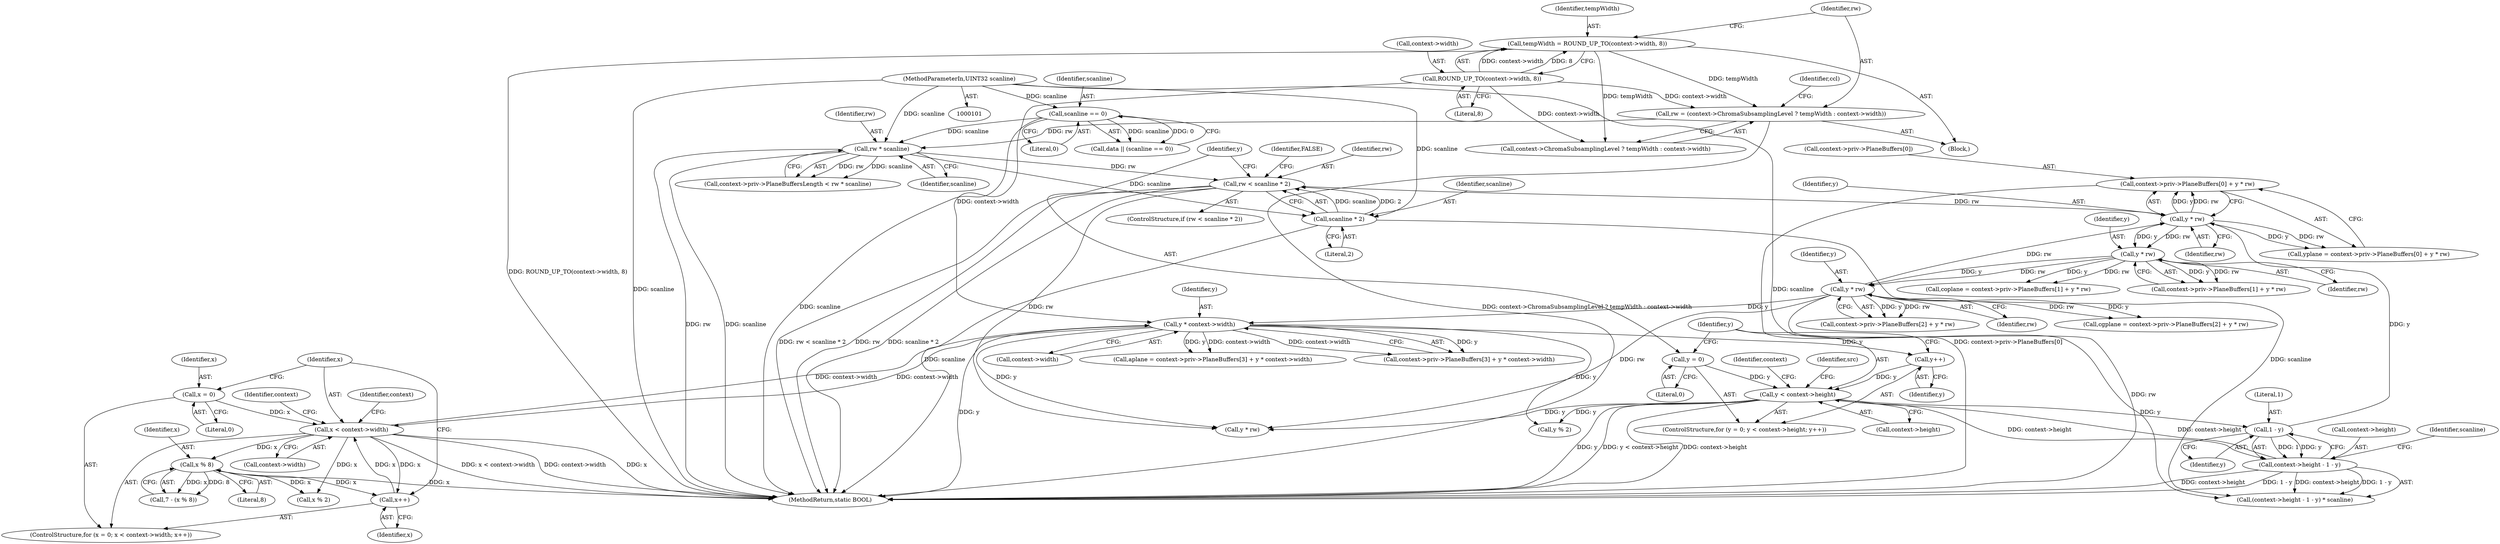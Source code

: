 digraph "0_FreeRDP_d1112c279bd1a327e8e4d0b5f371458bf2579659_5@pointer" {
"1000212" [label="(Call,context->priv->PlaneBuffers[0] + y * rw)"];
"1000220" [label="(Call,y * rw)"];
"1000206" [label="(Call,1 - y)"];
"1000189" [label="(Call,y < context->height)"];
"1000186" [label="(Call,y = 0)"];
"1000194" [label="(Call,y++)"];
"1000259" [label="(Call,y * context->width)"];
"1000246" [label="(Call,y * rw)"];
"1000233" [label="(Call,y * rw)"];
"1000268" [label="(Call,x < context->width)"];
"1000273" [label="(Call,x++)"];
"1000539" [label="(Call,x % 8)"];
"1000265" [label="(Call,x = 0)"];
"1000145" [label="(Call,ROUND_UP_TO(context->width, 8))"];
"1000202" [label="(Call,context->height - 1 - y)"];
"1000178" [label="(Call,rw < scanline * 2)"];
"1000172" [label="(Call,rw * scanline)"];
"1000150" [label="(Call,rw = (context->ChromaSubsamplingLevel ? tempWidth : context->width))"];
"1000143" [label="(Call,tempWidth = ROUND_UP_TO(context->width, 8))"];
"1000138" [label="(Call,scanline == 0)"];
"1000104" [label="(MethodParameterIn,UINT32 scanline)"];
"1000180" [label="(Call,scanline * 2)"];
"1000195" [label="(Identifier,y)"];
"1000104" [label="(MethodParameterIn,UINT32 scanline)"];
"1000225" [label="(Call,context->priv->PlaneBuffers[1] + y * rw)"];
"1000172" [label="(Call,rw * scanline)"];
"1000178" [label="(Call,rw < scanline * 2)"];
"1000270" [label="(Call,context->width)"];
"1000234" [label="(Identifier,y)"];
"1000105" [label="(Block,)"];
"1000180" [label="(Call,scanline * 2)"];
"1000268" [label="(Call,x < context->width)"];
"1000251" [label="(Call,context->priv->PlaneBuffers[3] + y * context->width)"];
"1000248" [label="(Identifier,rw)"];
"1000194" [label="(Call,y++)"];
"1000198" [label="(Identifier,src)"];
"1000260" [label="(Identifier,y)"];
"1000150" [label="(Call,rw = (context->ChromaSubsamplingLevel ? tempWidth : context->width))"];
"1000212" [label="(Call,context->priv->PlaneBuffers[0] + y * rw)"];
"1000777" [label="(Call,y % 2)"];
"1000188" [label="(Literal,0)"];
"1000181" [label="(Identifier,scanline)"];
"1000182" [label="(Literal,2)"];
"1000152" [label="(Call,context->ChromaSubsamplingLevel ? tempWidth : context->width)"];
"1000246" [label="(Call,y * rw)"];
"1000207" [label="(Literal,1)"];
"1000247" [label="(Identifier,y)"];
"1000222" [label="(Identifier,rw)"];
"1000151" [label="(Identifier,rw)"];
"1000745" [label="(Call,x % 2)"];
"1000145" [label="(Call,ROUND_UP_TO(context->width, 8))"];
"1000177" [label="(ControlStructure,if (rw < scanline * 2))"];
"1000146" [label="(Call,context->width)"];
"1000220" [label="(Call,y * rw)"];
"1000161" [label="(Identifier,ccl)"];
"1000774" [label="(Identifier,context)"];
"1000269" [label="(Identifier,x)"];
"1000273" [label="(Call,x++)"];
"1000149" [label="(Literal,8)"];
"1000139" [label="(Identifier,scanline)"];
"1000267" [label="(Literal,0)"];
"1000203" [label="(Call,context->height)"];
"1000191" [label="(Call,context->height)"];
"1000278" [label="(Identifier,context)"];
"1000206" [label="(Call,1 - y)"];
"1000792" [label="(Call,y * rw)"];
"1000236" [label="(Call,cgplane = context->priv->PlaneBuffers[2] + y * rw)"];
"1000187" [label="(Identifier,y)"];
"1000233" [label="(Call,y * rw)"];
"1000274" [label="(Identifier,x)"];
"1000742" [label="(Identifier,context)"];
"1000221" [label="(Identifier,y)"];
"1000140" [label="(Literal,0)"];
"1000266" [label="(Identifier,x)"];
"1000235" [label="(Identifier,rw)"];
"1000539" [label="(Call,x % 8)"];
"1000238" [label="(Call,context->priv->PlaneBuffers[2] + y * rw)"];
"1000209" [label="(Identifier,scanline)"];
"1000261" [label="(Call,context->width)"];
"1000136" [label="(Call,data || (scanline == 0))"];
"1000249" [label="(Call,aplane = context->priv->PlaneBuffers[3] + y * context->width)"];
"1000144" [label="(Identifier,tempWidth)"];
"1000184" [label="(Identifier,FALSE)"];
"1000264" [label="(ControlStructure,for (x = 0; x < context->width; x++))"];
"1000166" [label="(Call,context->priv->PlaneBuffersLength < rw * scanline)"];
"1000143" [label="(Call,tempWidth = ROUND_UP_TO(context->width, 8))"];
"1000186" [label="(Call,y = 0)"];
"1000190" [label="(Identifier,y)"];
"1000138" [label="(Call,scanline == 0)"];
"1000223" [label="(Call,coplane = context->priv->PlaneBuffers[1] + y * rw)"];
"1000208" [label="(Identifier,y)"];
"1000185" [label="(ControlStructure,for (y = 0; y < context->height; y++))"];
"1000179" [label="(Identifier,rw)"];
"1000541" [label="(Literal,8)"];
"1000841" [label="(MethodReturn,static BOOL)"];
"1000201" [label="(Call,(context->height - 1 - y) * scanline)"];
"1000265" [label="(Call,x = 0)"];
"1000202" [label="(Call,context->height - 1 - y)"];
"1000259" [label="(Call,y * context->width)"];
"1000174" [label="(Identifier,scanline)"];
"1000210" [label="(Call,yplane = context->priv->PlaneBuffers[0] + y * rw)"];
"1000537" [label="(Call,7 - (x % 8))"];
"1000540" [label="(Identifier,x)"];
"1000213" [label="(Call,context->priv->PlaneBuffers[0])"];
"1000189" [label="(Call,y < context->height)"];
"1000173" [label="(Identifier,rw)"];
"1000212" -> "1000210"  [label="AST: "];
"1000212" -> "1000220"  [label="CFG: "];
"1000213" -> "1000212"  [label="AST: "];
"1000220" -> "1000212"  [label="AST: "];
"1000210" -> "1000212"  [label="CFG: "];
"1000212" -> "1000841"  [label="DDG: context->priv->PlaneBuffers[0]"];
"1000220" -> "1000212"  [label="DDG: y"];
"1000220" -> "1000212"  [label="DDG: rw"];
"1000220" -> "1000222"  [label="CFG: "];
"1000221" -> "1000220"  [label="AST: "];
"1000222" -> "1000220"  [label="AST: "];
"1000220" -> "1000210"  [label="DDG: y"];
"1000220" -> "1000210"  [label="DDG: rw"];
"1000206" -> "1000220"  [label="DDG: y"];
"1000246" -> "1000220"  [label="DDG: rw"];
"1000178" -> "1000220"  [label="DDG: rw"];
"1000220" -> "1000233"  [label="DDG: y"];
"1000220" -> "1000233"  [label="DDG: rw"];
"1000206" -> "1000202"  [label="AST: "];
"1000206" -> "1000208"  [label="CFG: "];
"1000207" -> "1000206"  [label="AST: "];
"1000208" -> "1000206"  [label="AST: "];
"1000202" -> "1000206"  [label="CFG: "];
"1000206" -> "1000202"  [label="DDG: 1"];
"1000206" -> "1000202"  [label="DDG: y"];
"1000189" -> "1000206"  [label="DDG: y"];
"1000189" -> "1000185"  [label="AST: "];
"1000189" -> "1000191"  [label="CFG: "];
"1000190" -> "1000189"  [label="AST: "];
"1000191" -> "1000189"  [label="AST: "];
"1000198" -> "1000189"  [label="CFG: "];
"1000774" -> "1000189"  [label="CFG: "];
"1000189" -> "1000841"  [label="DDG: y"];
"1000189" -> "1000841"  [label="DDG: y < context->height"];
"1000189" -> "1000841"  [label="DDG: context->height"];
"1000186" -> "1000189"  [label="DDG: y"];
"1000194" -> "1000189"  [label="DDG: y"];
"1000202" -> "1000189"  [label="DDG: context->height"];
"1000189" -> "1000202"  [label="DDG: context->height"];
"1000189" -> "1000777"  [label="DDG: y"];
"1000189" -> "1000792"  [label="DDG: y"];
"1000186" -> "1000185"  [label="AST: "];
"1000186" -> "1000188"  [label="CFG: "];
"1000187" -> "1000186"  [label="AST: "];
"1000188" -> "1000186"  [label="AST: "];
"1000190" -> "1000186"  [label="CFG: "];
"1000194" -> "1000185"  [label="AST: "];
"1000194" -> "1000195"  [label="CFG: "];
"1000195" -> "1000194"  [label="AST: "];
"1000190" -> "1000194"  [label="CFG: "];
"1000259" -> "1000194"  [label="DDG: y"];
"1000259" -> "1000251"  [label="AST: "];
"1000259" -> "1000261"  [label="CFG: "];
"1000260" -> "1000259"  [label="AST: "];
"1000261" -> "1000259"  [label="AST: "];
"1000251" -> "1000259"  [label="CFG: "];
"1000259" -> "1000841"  [label="DDG: y"];
"1000259" -> "1000249"  [label="DDG: y"];
"1000259" -> "1000249"  [label="DDG: context->width"];
"1000259" -> "1000251"  [label="DDG: y"];
"1000259" -> "1000251"  [label="DDG: context->width"];
"1000246" -> "1000259"  [label="DDG: y"];
"1000268" -> "1000259"  [label="DDG: context->width"];
"1000145" -> "1000259"  [label="DDG: context->width"];
"1000259" -> "1000268"  [label="DDG: context->width"];
"1000259" -> "1000777"  [label="DDG: y"];
"1000259" -> "1000792"  [label="DDG: y"];
"1000246" -> "1000238"  [label="AST: "];
"1000246" -> "1000248"  [label="CFG: "];
"1000247" -> "1000246"  [label="AST: "];
"1000248" -> "1000246"  [label="AST: "];
"1000238" -> "1000246"  [label="CFG: "];
"1000246" -> "1000841"  [label="DDG: rw"];
"1000246" -> "1000236"  [label="DDG: y"];
"1000246" -> "1000236"  [label="DDG: rw"];
"1000246" -> "1000238"  [label="DDG: y"];
"1000246" -> "1000238"  [label="DDG: rw"];
"1000233" -> "1000246"  [label="DDG: y"];
"1000233" -> "1000246"  [label="DDG: rw"];
"1000246" -> "1000792"  [label="DDG: rw"];
"1000233" -> "1000225"  [label="AST: "];
"1000233" -> "1000235"  [label="CFG: "];
"1000234" -> "1000233"  [label="AST: "];
"1000235" -> "1000233"  [label="AST: "];
"1000225" -> "1000233"  [label="CFG: "];
"1000233" -> "1000223"  [label="DDG: y"];
"1000233" -> "1000223"  [label="DDG: rw"];
"1000233" -> "1000225"  [label="DDG: y"];
"1000233" -> "1000225"  [label="DDG: rw"];
"1000268" -> "1000264"  [label="AST: "];
"1000268" -> "1000270"  [label="CFG: "];
"1000269" -> "1000268"  [label="AST: "];
"1000270" -> "1000268"  [label="AST: "];
"1000278" -> "1000268"  [label="CFG: "];
"1000742" -> "1000268"  [label="CFG: "];
"1000268" -> "1000841"  [label="DDG: x"];
"1000268" -> "1000841"  [label="DDG: x < context->width"];
"1000268" -> "1000841"  [label="DDG: context->width"];
"1000273" -> "1000268"  [label="DDG: x"];
"1000265" -> "1000268"  [label="DDG: x"];
"1000268" -> "1000273"  [label="DDG: x"];
"1000268" -> "1000539"  [label="DDG: x"];
"1000268" -> "1000745"  [label="DDG: x"];
"1000273" -> "1000264"  [label="AST: "];
"1000273" -> "1000274"  [label="CFG: "];
"1000274" -> "1000273"  [label="AST: "];
"1000269" -> "1000273"  [label="CFG: "];
"1000539" -> "1000273"  [label="DDG: x"];
"1000539" -> "1000537"  [label="AST: "];
"1000539" -> "1000541"  [label="CFG: "];
"1000540" -> "1000539"  [label="AST: "];
"1000541" -> "1000539"  [label="AST: "];
"1000537" -> "1000539"  [label="CFG: "];
"1000539" -> "1000841"  [label="DDG: x"];
"1000539" -> "1000537"  [label="DDG: x"];
"1000539" -> "1000537"  [label="DDG: 8"];
"1000539" -> "1000745"  [label="DDG: x"];
"1000265" -> "1000264"  [label="AST: "];
"1000265" -> "1000267"  [label="CFG: "];
"1000266" -> "1000265"  [label="AST: "];
"1000267" -> "1000265"  [label="AST: "];
"1000269" -> "1000265"  [label="CFG: "];
"1000145" -> "1000143"  [label="AST: "];
"1000145" -> "1000149"  [label="CFG: "];
"1000146" -> "1000145"  [label="AST: "];
"1000149" -> "1000145"  [label="AST: "];
"1000143" -> "1000145"  [label="CFG: "];
"1000145" -> "1000143"  [label="DDG: context->width"];
"1000145" -> "1000143"  [label="DDG: 8"];
"1000145" -> "1000150"  [label="DDG: context->width"];
"1000145" -> "1000152"  [label="DDG: context->width"];
"1000202" -> "1000201"  [label="AST: "];
"1000203" -> "1000202"  [label="AST: "];
"1000209" -> "1000202"  [label="CFG: "];
"1000202" -> "1000841"  [label="DDG: 1 - y"];
"1000202" -> "1000841"  [label="DDG: context->height"];
"1000202" -> "1000201"  [label="DDG: context->height"];
"1000202" -> "1000201"  [label="DDG: 1 - y"];
"1000178" -> "1000177"  [label="AST: "];
"1000178" -> "1000180"  [label="CFG: "];
"1000179" -> "1000178"  [label="AST: "];
"1000180" -> "1000178"  [label="AST: "];
"1000184" -> "1000178"  [label="CFG: "];
"1000187" -> "1000178"  [label="CFG: "];
"1000178" -> "1000841"  [label="DDG: rw < scanline * 2"];
"1000178" -> "1000841"  [label="DDG: rw"];
"1000178" -> "1000841"  [label="DDG: scanline * 2"];
"1000172" -> "1000178"  [label="DDG: rw"];
"1000180" -> "1000178"  [label="DDG: scanline"];
"1000180" -> "1000178"  [label="DDG: 2"];
"1000178" -> "1000792"  [label="DDG: rw"];
"1000172" -> "1000166"  [label="AST: "];
"1000172" -> "1000174"  [label="CFG: "];
"1000173" -> "1000172"  [label="AST: "];
"1000174" -> "1000172"  [label="AST: "];
"1000166" -> "1000172"  [label="CFG: "];
"1000172" -> "1000841"  [label="DDG: rw"];
"1000172" -> "1000841"  [label="DDG: scanline"];
"1000172" -> "1000166"  [label="DDG: rw"];
"1000172" -> "1000166"  [label="DDG: scanline"];
"1000150" -> "1000172"  [label="DDG: rw"];
"1000138" -> "1000172"  [label="DDG: scanline"];
"1000104" -> "1000172"  [label="DDG: scanline"];
"1000172" -> "1000180"  [label="DDG: scanline"];
"1000150" -> "1000105"  [label="AST: "];
"1000150" -> "1000152"  [label="CFG: "];
"1000151" -> "1000150"  [label="AST: "];
"1000152" -> "1000150"  [label="AST: "];
"1000161" -> "1000150"  [label="CFG: "];
"1000150" -> "1000841"  [label="DDG: context->ChromaSubsamplingLevel ? tempWidth : context->width"];
"1000143" -> "1000150"  [label="DDG: tempWidth"];
"1000143" -> "1000105"  [label="AST: "];
"1000144" -> "1000143"  [label="AST: "];
"1000151" -> "1000143"  [label="CFG: "];
"1000143" -> "1000841"  [label="DDG: ROUND_UP_TO(context->width, 8)"];
"1000143" -> "1000152"  [label="DDG: tempWidth"];
"1000138" -> "1000136"  [label="AST: "];
"1000138" -> "1000140"  [label="CFG: "];
"1000139" -> "1000138"  [label="AST: "];
"1000140" -> "1000138"  [label="AST: "];
"1000136" -> "1000138"  [label="CFG: "];
"1000138" -> "1000841"  [label="DDG: scanline"];
"1000138" -> "1000136"  [label="DDG: scanline"];
"1000138" -> "1000136"  [label="DDG: 0"];
"1000104" -> "1000138"  [label="DDG: scanline"];
"1000104" -> "1000101"  [label="AST: "];
"1000104" -> "1000841"  [label="DDG: scanline"];
"1000104" -> "1000180"  [label="DDG: scanline"];
"1000104" -> "1000201"  [label="DDG: scanline"];
"1000180" -> "1000182"  [label="CFG: "];
"1000181" -> "1000180"  [label="AST: "];
"1000182" -> "1000180"  [label="AST: "];
"1000180" -> "1000841"  [label="DDG: scanline"];
"1000180" -> "1000201"  [label="DDG: scanline"];
}
